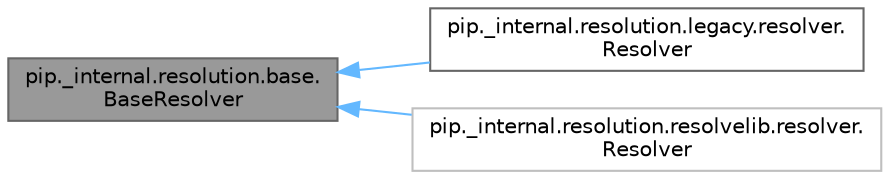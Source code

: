 digraph "pip._internal.resolution.base.BaseResolver"
{
 // LATEX_PDF_SIZE
  bgcolor="transparent";
  edge [fontname=Helvetica,fontsize=10,labelfontname=Helvetica,labelfontsize=10];
  node [fontname=Helvetica,fontsize=10,shape=box,height=0.2,width=0.4];
  rankdir="LR";
  Node1 [id="Node000001",label="pip._internal.resolution.base.\lBaseResolver",height=0.2,width=0.4,color="gray40", fillcolor="grey60", style="filled", fontcolor="black",tooltip=" "];
  Node1 -> Node2 [id="edge1_Node000001_Node000002",dir="back",color="steelblue1",style="solid",tooltip=" "];
  Node2 [id="Node000002",label="pip._internal.resolution.legacy.resolver.\lResolver",height=0.2,width=0.4,color="gray40", fillcolor="white", style="filled",URL="$d3/db7/classpip_1_1__internal_1_1resolution_1_1legacy_1_1resolver_1_1Resolver.html",tooltip=" "];
  Node1 -> Node3 [id="edge2_Node000001_Node000003",dir="back",color="steelblue1",style="solid",tooltip=" "];
  Node3 [id="Node000003",label="pip._internal.resolution.resolvelib.resolver.\lResolver",height=0.2,width=0.4,color="grey75", fillcolor="white", style="filled",URL="$d6/d93/classpip_1_1__internal_1_1resolution_1_1resolvelib_1_1resolver_1_1Resolver.html",tooltip=" "];
}
